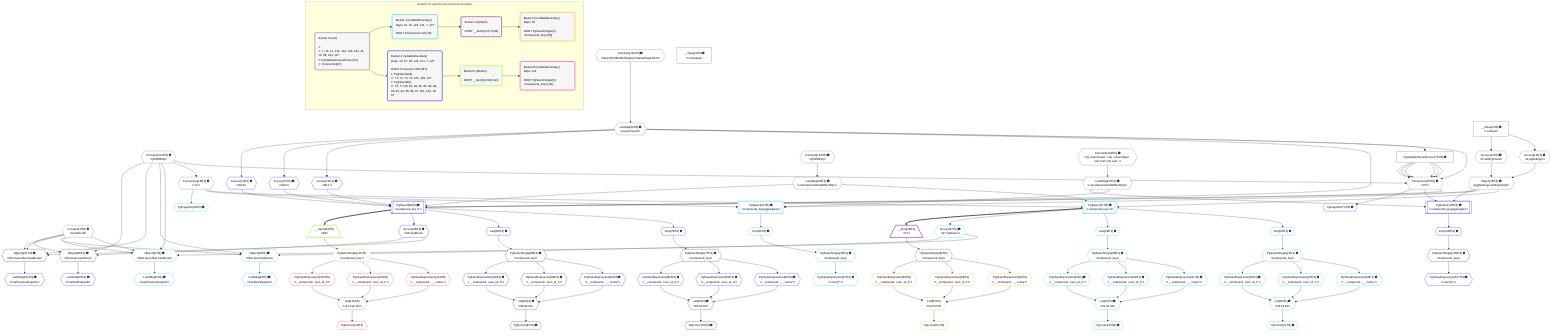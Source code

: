 %%{init: {'themeVariables': { 'fontSize': '12px'}}}%%
graph TD
    classDef path fill:#eee,stroke:#000,color:#000
    classDef plan fill:#fff,stroke-width:1px,color:#000
    classDef itemplan fill:#fff,stroke-width:2px,color:#000
    classDef unbatchedplan fill:#dff,stroke-width:1px,color:#000
    classDef sideeffectplan fill:#fcc,stroke-width:2px,color:#000
    classDef bucket fill:#f6f6f6,color:#000,stroke-width:2px,text-align:left


    %% plan dependencies
    Connection67{{"Connection[67∈0] ➊<br />ᐸ65ᐳ"}}:::plan
    Constant121{{"Constant[121∈0] ➊<br />ᐸ[HIDDEN]ᐳ"}}:::plan
    Lambda68{{"Lambda[68∈0] ➊<br />ᐸparseCursorᐳ"}}:::plan
    PgValidateParsedCursor70["PgValidateParsedCursor[70∈0] ➊"]:::plan
    Constant121 & Lambda68 & PgValidateParsedCursor70 & PgValidateParsedCursor70 & PgValidateParsedCursor70 & PgValidateParsedCursor70 & PgValidateParsedCursor70 & PgValidateParsedCursor70 --> Connection67
    Object15{{"Object[15∈0] ➊<br />ᐸ{pgSettings,withPgClient}ᐳ"}}:::plan
    Access13{{"Access[13∈0] ➊<br />ᐸ2.pgSettingsᐳ"}}:::plan
    Access14{{"Access[14∈0] ➊<br />ᐸ2.withPgClientᐳ"}}:::plan
    Access13 & Access14 --> Object15
    __Value2["__Value[2∈0] ➊<br />ᐸcontextᐳ"]:::plan
    __Value2 --> Access13
    __Value2 --> Access14
    Connection16{{"Connection[16∈0] ➊<br />ᐸ12ᐳ"}}:::plan
    Constant121 --> Connection16
    Constant132{{"Constant[132∈0] ➊<br />ᐸ'WyIzNjY0MzE3ZDgwIixmYWxzZSwyLDFd'ᐳ"}}:::plan
    Constant132 --> Lambda68
    Lambda68 --> PgValidateParsedCursor70
    Lambda124{{"Lambda[124∈0] ➊<br />ᐸcalculateLimitAndOffsetSQLᐳ"}}:::plan
    Constant133{{"Constant[133∈0] ➊<br />ᐸ[HIDDEN]ᐳ"}}:::plan
    Constant133 --> Lambda124
    Lambda127{{"Lambda[127∈0] ➊<br />ᐸcalculateLimitAndOffsetSQLᐳ"}}:::plan
    Constant134{{"Constant[134∈0] ➊<br />ᐸ§{ cursorLower: null, cursorUpper: null, first: null, last: ᐳ"}}:::plan
    Constant134 --> Lambda127
    __Value4["__Value[4∈0] ➊<br />ᐸrootValueᐳ"]:::plan
    Constant7{{"Constant[7∈0] ➊<br />ᐸundefinedᐳ"}}:::plan
    Object42{{"Object[42∈1] ➊<br />ᐸ{first,last,offset,hasMore}ᐳ"}}:::plan
    Access37{{"Access[37∈1] ➊<br />ᐸ17.hasMoreᐳ"}}:::plan
    Constant121 & Constant7 & Constant7 & Access37 --> Object42
    PgSelect17[["PgSelect[17∈1] ➊<br />ᐸcompound_key+1ᐳ"]]:::plan
    Object15 & Connection16 & Lambda124 --> PgSelect17
    List26{{"List[26∈1] ➊<br />ᐸ23,24,25ᐳ"}}:::plan
    PgClassExpression23{{"PgClassExpression[23∈1] ➊<br />ᐸ__compound...__.”extra”ᐳ"}}:::plan
    PgClassExpression24{{"PgClassExpression[24∈1] ➊<br />ᐸ__compound...rson_id_1”ᐳ"}}:::plan
    PgClassExpression25{{"PgClassExpression[25∈1] ➊<br />ᐸ__compound...rson_id_2”ᐳ"}}:::plan
    PgClassExpression23 & PgClassExpression24 & PgClassExpression25 --> List26
    List34{{"List[34∈1] ➊<br />ᐸ31,32,33ᐳ"}}:::plan
    PgClassExpression31{{"PgClassExpression[31∈1] ➊<br />ᐸ__compound...__.”extra”ᐳ"}}:::plan
    PgClassExpression32{{"PgClassExpression[32∈1] ➊<br />ᐸ__compound...rson_id_1”ᐳ"}}:::plan
    PgClassExpression33{{"PgClassExpression[33∈1] ➊<br />ᐸ__compound...rson_id_2”ᐳ"}}:::plan
    PgClassExpression31 & PgClassExpression32 & PgClassExpression33 --> List34
    Object38{{"Object[38∈1] ➊<br />ᐸ{first,last,hasMore}ᐳ"}}:::plan
    Constant121 & Constant7 & Access37 --> Object38
    PgSelect44[["PgSelect[44∈1] ➊<br />ᐸcompound_key(aggregate)ᐳ"]]:::plan
    Object15 & Connection16 & Lambda127 --> PgSelect44
    PgPageInfo18{{"PgPageInfo[18∈1] ➊"}}:::plan
    Connection16 --> PgPageInfo18
    First20{{"First[20∈1] ➊"}}:::plan
    PgSelect17 --> First20
    PgSelectSingle21{{"PgSelectSingle[21∈1] ➊<br />ᐸcompound_keyᐳ"}}:::plan
    First20 --> PgSelectSingle21
    PgCursor22{{"PgCursor[22∈1] ➊"}}:::plan
    List26 --> PgCursor22
    PgSelectSingle21 --> PgClassExpression23
    PgSelectSingle21 --> PgClassExpression24
    PgSelectSingle21 --> PgClassExpression25
    Last28{{"Last[28∈1] ➊"}}:::plan
    PgSelect17 --> Last28
    PgSelectSingle29{{"PgSelectSingle[29∈1] ➊<br />ᐸcompound_keyᐳ"}}:::plan
    Last28 --> PgSelectSingle29
    PgCursor30{{"PgCursor[30∈1] ➊"}}:::plan
    List34 --> PgCursor30
    PgSelectSingle29 --> PgClassExpression31
    PgSelectSingle29 --> PgClassExpression32
    PgSelectSingle29 --> PgClassExpression33
    PgSelect17 --> Access37
    Lambda39{{"Lambda[39∈1] ➊<br />ᐸhasNextPageCbᐳ"}}:::plan
    Object38 --> Lambda39
    Lambda43{{"Lambda[43∈1] ➊<br />ᐸhasPreviousPageCbᐳ"}}:::plan
    Object42 --> Lambda43
    First45{{"First[45∈1] ➊"}}:::plan
    PgSelect44 --> First45
    PgSelectSingle46{{"PgSelectSingle[46∈1] ➊<br />ᐸcompound_keyᐳ"}}:::plan
    First45 --> PgSelectSingle46
    PgClassExpression47{{"PgClassExpression[47∈1] ➊<br />ᐸcount(*)ᐳ"}}:::plan
    PgSelectSingle46 --> PgClassExpression47
    __Item49[/"__Item[49∈2]<br />ᐸ17ᐳ"\]:::itemplan
    PgSelect17 ==> __Item49
    PgSelectSingle50{{"PgSelectSingle[50∈2]<br />ᐸcompound_keyᐳ"}}:::plan
    __Item49 --> PgSelectSingle50
    List55{{"List[55∈3]<br />ᐸ52,53,54ᐳ"}}:::plan
    PgClassExpression52{{"PgClassExpression[52∈3]<br />ᐸ__compound...__.”extra”ᐳ"}}:::plan
    PgClassExpression53{{"PgClassExpression[53∈3]<br />ᐸ__compound...rson_id_1”ᐳ"}}:::plan
    PgClassExpression54{{"PgClassExpression[54∈3]<br />ᐸ__compound...rson_id_2”ᐳ"}}:::plan
    PgClassExpression52 & PgClassExpression53 & PgClassExpression54 --> List55
    PgCursor51{{"PgCursor[51∈3]"}}:::plan
    List55 --> PgCursor51
    PgSelectSingle50 --> PgClassExpression52
    PgSelectSingle50 --> PgClassExpression53
    PgSelectSingle50 --> PgClassExpression54
    PgSelect69[["PgSelect[69∈4] ➊<br />ᐸcompound_key+1ᐳ"]]:::plan
    Access71{{"Access[71∈4] ➊<br />ᐸ68.1ᐳ"}}:::plan
    Access72{{"Access[72∈4] ➊<br />ᐸ68.2ᐳ"}}:::plan
    Access73{{"Access[73∈4] ➊<br />ᐸ68.3ᐳ"}}:::plan
    Object15 & Connection67 & Lambda68 & Access71 & Access72 & Access73 & Lambda124 --> PgSelect69
    Object101{{"Object[101∈4] ➊<br />ᐸ{first,last,offset,hasMore}ᐳ"}}:::plan
    Access95{{"Access[95∈4] ➊<br />ᐸ69.hasMoreᐳ"}}:::plan
    Constant121 & Constant7 & Constant7 & Access95 --> Object101
    List83{{"List[83∈4] ➊<br />ᐸ80,81,82ᐳ"}}:::plan
    PgClassExpression80{{"PgClassExpression[80∈4] ➊<br />ᐸ__compound...__.”extra”ᐳ"}}:::plan
    PgClassExpression81{{"PgClassExpression[81∈4] ➊<br />ᐸ__compound...rson_id_1”ᐳ"}}:::plan
    PgClassExpression82{{"PgClassExpression[82∈4] ➊<br />ᐸ__compound...rson_id_2”ᐳ"}}:::plan
    PgClassExpression80 & PgClassExpression81 & PgClassExpression82 --> List83
    List92{{"List[92∈4] ➊<br />ᐸ89,90,91ᐳ"}}:::plan
    PgClassExpression89{{"PgClassExpression[89∈4] ➊<br />ᐸ__compound...__.”extra”ᐳ"}}:::plan
    PgClassExpression90{{"PgClassExpression[90∈4] ➊<br />ᐸ__compound...rson_id_1”ᐳ"}}:::plan
    PgClassExpression91{{"PgClassExpression[91∈4] ➊<br />ᐸ__compound...rson_id_2”ᐳ"}}:::plan
    PgClassExpression89 & PgClassExpression90 & PgClassExpression91 --> List92
    Object96{{"Object[96∈4] ➊<br />ᐸ{first,last,hasMore}ᐳ"}}:::plan
    Constant121 & Constant7 & Access95 --> Object96
    PgSelect104[["PgSelect[104∈4] ➊<br />ᐸcompound_key(aggregate)ᐳ"]]:::plan
    Object15 & Connection67 & Lambda127 --> PgSelect104
    Lambda68 --> Access71
    Lambda68 --> Access72
    Lambda68 --> Access73
    PgPageInfo74{{"PgPageInfo[74∈4] ➊"}}:::plan
    Connection67 --> PgPageInfo74
    First76{{"First[76∈4] ➊"}}:::plan
    PgSelect69 --> First76
    PgSelectSingle77{{"PgSelectSingle[77∈4] ➊<br />ᐸcompound_keyᐳ"}}:::plan
    First76 --> PgSelectSingle77
    PgCursor78{{"PgCursor[78∈4] ➊"}}:::plan
    List83 --> PgCursor78
    PgSelectSingle77 --> PgClassExpression80
    PgSelectSingle77 --> PgClassExpression81
    PgSelectSingle77 --> PgClassExpression82
    Last85{{"Last[85∈4] ➊"}}:::plan
    PgSelect69 --> Last85
    PgSelectSingle86{{"PgSelectSingle[86∈4] ➊<br />ᐸcompound_keyᐳ"}}:::plan
    Last85 --> PgSelectSingle86
    PgCursor87{{"PgCursor[87∈4] ➊"}}:::plan
    List92 --> PgCursor87
    PgSelectSingle86 --> PgClassExpression89
    PgSelectSingle86 --> PgClassExpression90
    PgSelectSingle86 --> PgClassExpression91
    PgSelect69 --> Access95
    Lambda97{{"Lambda[97∈4] ➊<br />ᐸhasNextPageCbᐳ"}}:::plan
    Object96 --> Lambda97
    Lambda102{{"Lambda[102∈4] ➊<br />ᐸhasPreviousPageCbᐳ"}}:::plan
    Object101 --> Lambda102
    First105{{"First[105∈4] ➊"}}:::plan
    PgSelect104 --> First105
    PgSelectSingle106{{"PgSelectSingle[106∈4] ➊<br />ᐸcompound_keyᐳ"}}:::plan
    First105 --> PgSelectSingle106
    PgClassExpression107{{"PgClassExpression[107∈4] ➊<br />ᐸcount(*)ᐳ"}}:::plan
    PgSelectSingle106 --> PgClassExpression107
    __Item110[/"__Item[110∈5]<br />ᐸ69ᐳ"\]:::itemplan
    PgSelect69 ==> __Item110
    PgSelectSingle111{{"PgSelectSingle[111∈5]<br />ᐸcompound_keyᐳ"}}:::plan
    __Item110 --> PgSelectSingle111
    List116{{"List[116∈6]<br />ᐸ113,114,115ᐳ"}}:::plan
    PgClassExpression113{{"PgClassExpression[113∈6]<br />ᐸ__compound...__.”extra”ᐳ"}}:::plan
    PgClassExpression114{{"PgClassExpression[114∈6]<br />ᐸ__compound...rson_id_1”ᐳ"}}:::plan
    PgClassExpression115{{"PgClassExpression[115∈6]<br />ᐸ__compound...rson_id_2”ᐳ"}}:::plan
    PgClassExpression113 & PgClassExpression114 & PgClassExpression115 --> List116
    PgCursor112{{"PgCursor[112∈6]"}}:::plan
    List116 --> PgCursor112
    PgSelectSingle111 --> PgClassExpression113
    PgSelectSingle111 --> PgClassExpression114
    PgSelectSingle111 --> PgClassExpression115

    %% define steps

    subgraph "Buckets for queries/v4/connections.boolean"
    Bucket0("Bucket 0 (root)<br /><br />1: <br />ᐳ: 7, 13, 14, 121, 132, 133, 134, 15, 16, 68, 124, 127<br />2: PgValidateParsedCursor[70]<br />ᐳ: Connection[67]"):::bucket
    classDef bucket0 stroke:#696969
    class Bucket0,__Value2,__Value4,Constant7,Access13,Access14,Object15,Connection16,Connection67,Lambda68,PgValidateParsedCursor70,Constant121,Lambda124,Lambda127,Constant132,Constant133,Constant134 bucket0
    Bucket1("Bucket 1 (nullableBoundary)<br />Deps: 15, 16, 124, 121, 7, 127<br /><br />ROOT Connectionᐸ12ᐳ[16]"):::bucket
    classDef bucket1 stroke:#00bfff
    class Bucket1,PgSelect17,PgPageInfo18,First20,PgSelectSingle21,PgCursor22,PgClassExpression23,PgClassExpression24,PgClassExpression25,List26,Last28,PgSelectSingle29,PgCursor30,PgClassExpression31,PgClassExpression32,PgClassExpression33,List34,Access37,Object38,Lambda39,Object42,Lambda43,PgSelect44,First45,PgSelectSingle46,PgClassExpression47 bucket1
    Bucket2("Bucket 2 (listItem)<br /><br />ROOT __Item{2}ᐸ17ᐳ[49]"):::bucket
    classDef bucket2 stroke:#7f007f
    class Bucket2,__Item49,PgSelectSingle50 bucket2
    Bucket3("Bucket 3 (nullableBoundary)<br />Deps: 50<br /><br />ROOT PgSelectSingle{2}ᐸcompound_keyᐳ[50]"):::bucket
    classDef bucket3 stroke:#ffa500
    class Bucket3,PgCursor51,PgClassExpression52,PgClassExpression53,PgClassExpression54,List55 bucket3
    Bucket4("Bucket 4 (nullableBoundary)<br />Deps: 15, 67, 68, 124, 121, 7, 127<br /><br />ROOT Connectionᐸ65ᐳ[67]<br />1: PgSelect[104]<br />ᐳ: 71, 72, 73, 74, 105, 106, 107<br />2: PgSelect[69]<br />ᐳ: 76, 77, 80, 81, 82, 83, 85, 86, 89, 90, 91, 92, 95, 96, 97, 101, 102, 78, 87"):::bucket
    classDef bucket4 stroke:#0000ff
    class Bucket4,PgSelect69,Access71,Access72,Access73,PgPageInfo74,First76,PgSelectSingle77,PgCursor78,PgClassExpression80,PgClassExpression81,PgClassExpression82,List83,Last85,PgSelectSingle86,PgCursor87,PgClassExpression89,PgClassExpression90,PgClassExpression91,List92,Access95,Object96,Lambda97,Object101,Lambda102,PgSelect104,First105,PgSelectSingle106,PgClassExpression107 bucket4
    Bucket5("Bucket 5 (listItem)<br /><br />ROOT __Item{5}ᐸ69ᐳ[110]"):::bucket
    classDef bucket5 stroke:#7fff00
    class Bucket5,__Item110,PgSelectSingle111 bucket5
    Bucket6("Bucket 6 (nullableBoundary)<br />Deps: 111<br /><br />ROOT PgSelectSingle{5}ᐸcompound_keyᐳ[111]"):::bucket
    classDef bucket6 stroke:#ff1493
    class Bucket6,PgCursor112,PgClassExpression113,PgClassExpression114,PgClassExpression115,List116 bucket6
    Bucket0 --> Bucket1 & Bucket4
    Bucket1 --> Bucket2
    Bucket2 --> Bucket3
    Bucket4 --> Bucket5
    Bucket5 --> Bucket6
    end